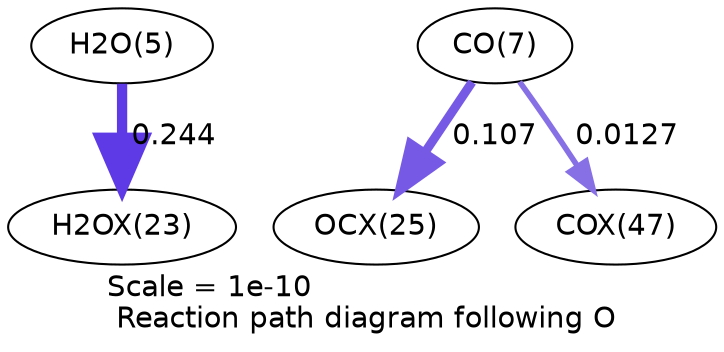 digraph reaction_paths {
center=1;
s7 -> s61[fontname="Helvetica", penwidth=4.94, arrowsize=2.47, color="0.7, 0.744, 0.9"
, label=" 0.244"];
s9 -> s63[fontname="Helvetica", penwidth=4.31, arrowsize=2.15, color="0.7, 0.607, 0.9"
, label=" 0.107"];
s9 -> s69[fontname="Helvetica", penwidth=2.7, arrowsize=1.35, color="0.7, 0.513, 0.9"
, label=" 0.0127"];
s7 [ fontname="Helvetica", label="H2O(5)"];
s9 [ fontname="Helvetica", label="CO(7)"];
s61 [ fontname="Helvetica", label="H2OX(23)"];
s63 [ fontname="Helvetica", label="OCX(25)"];
s69 [ fontname="Helvetica", label="COX(47)"];
 label = "Scale = 1e-10\l Reaction path diagram following O";
 fontname = "Helvetica";
}
